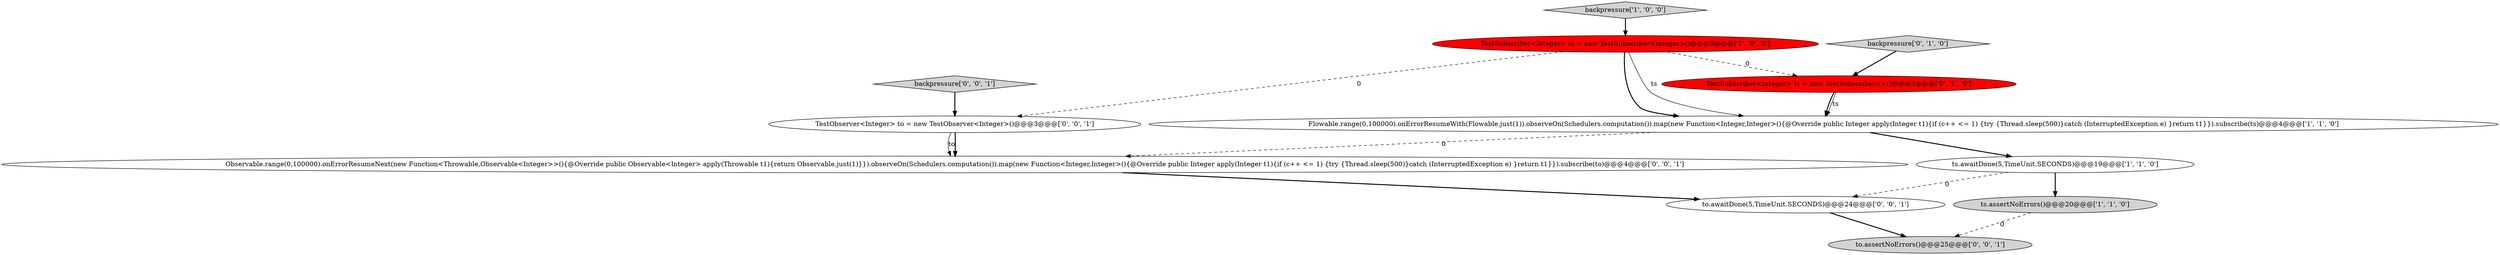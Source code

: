 digraph {
5 [style = filled, label = "backpressure['0', '1', '0']", fillcolor = lightgray, shape = diamond image = "AAA0AAABBB2BBB"];
7 [style = filled, label = "backpressure['0', '0', '1']", fillcolor = lightgray, shape = diamond image = "AAA0AAABBB3BBB"];
11 [style = filled, label = "to.awaitDone(5,TimeUnit.SECONDS)@@@24@@@['0', '0', '1']", fillcolor = white, shape = ellipse image = "AAA0AAABBB3BBB"];
1 [style = filled, label = "ts.assertNoErrors()@@@20@@@['1', '1', '0']", fillcolor = lightgray, shape = ellipse image = "AAA0AAABBB1BBB"];
3 [style = filled, label = "TestSubscriber<Integer> ts = new TestSubscriber<Integer>()@@@3@@@['1', '0', '0']", fillcolor = red, shape = ellipse image = "AAA1AAABBB1BBB"];
6 [style = filled, label = "TestSubscriber<Integer> ts = new TestSubscriber<>()@@@3@@@['0', '1', '0']", fillcolor = red, shape = ellipse image = "AAA1AAABBB2BBB"];
8 [style = filled, label = "Observable.range(0,100000).onErrorResumeNext(new Function<Throwable,Observable<Integer>>(){@Override public Observable<Integer> apply(Throwable t1){return Observable.just(1)}}).observeOn(Schedulers.computation()).map(new Function<Integer,Integer>(){@Override public Integer apply(Integer t1){if (c++ <= 1) {try {Thread.sleep(500)}catch (InterruptedException e) }return t1}}).subscribe(to)@@@4@@@['0', '0', '1']", fillcolor = white, shape = ellipse image = "AAA0AAABBB3BBB"];
2 [style = filled, label = "backpressure['1', '0', '0']", fillcolor = lightgray, shape = diamond image = "AAA0AAABBB1BBB"];
9 [style = filled, label = "to.assertNoErrors()@@@25@@@['0', '0', '1']", fillcolor = lightgray, shape = ellipse image = "AAA0AAABBB3BBB"];
10 [style = filled, label = "TestObserver<Integer> to = new TestObserver<Integer>()@@@3@@@['0', '0', '1']", fillcolor = white, shape = ellipse image = "AAA0AAABBB3BBB"];
0 [style = filled, label = "ts.awaitDone(5,TimeUnit.SECONDS)@@@19@@@['1', '1', '0']", fillcolor = white, shape = ellipse image = "AAA0AAABBB1BBB"];
4 [style = filled, label = "Flowable.range(0,100000).onErrorResumeWith(Flowable.just(1)).observeOn(Schedulers.computation()).map(new Function<Integer,Integer>(){@Override public Integer apply(Integer t1){if (c++ <= 1) {try {Thread.sleep(500)}catch (InterruptedException e) }return t1}}).subscribe(ts)@@@4@@@['1', '1', '0']", fillcolor = white, shape = ellipse image = "AAA0AAABBB1BBB"];
6->4 [style = bold, label=""];
10->8 [style = solid, label="to"];
1->9 [style = dashed, label="0"];
3->6 [style = dashed, label="0"];
3->10 [style = dashed, label="0"];
0->11 [style = dashed, label="0"];
6->4 [style = solid, label="ts"];
5->6 [style = bold, label=""];
10->8 [style = bold, label=""];
11->9 [style = bold, label=""];
8->11 [style = bold, label=""];
7->10 [style = bold, label=""];
3->4 [style = bold, label=""];
0->1 [style = bold, label=""];
2->3 [style = bold, label=""];
4->0 [style = bold, label=""];
4->8 [style = dashed, label="0"];
3->4 [style = solid, label="ts"];
}
